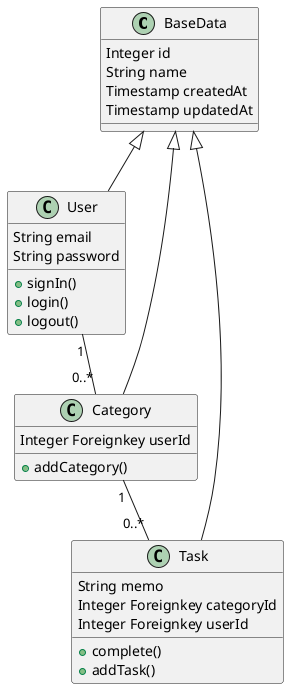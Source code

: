 @startuml
class BaseData{
    Integer id
    String name
    Timestamp createdAt
    Timestamp updatedAt

}


class User{
    String email
    String password

    +signIn()
    +login()
    +logout()


}

class Category {
    Integer Foreignkey userId

    +addCategory()
}


class Task{
    String memo
    Integer Foreignkey categoryId
    Integer Foreignkey userId


    +complete()
    +addTask()
}

BaseData <|-- Category
BaseData <|-- User
BaseData <|-- Task


User "1" -- "0..*" Category
Category "1" -- "0..*" Task

@enduml